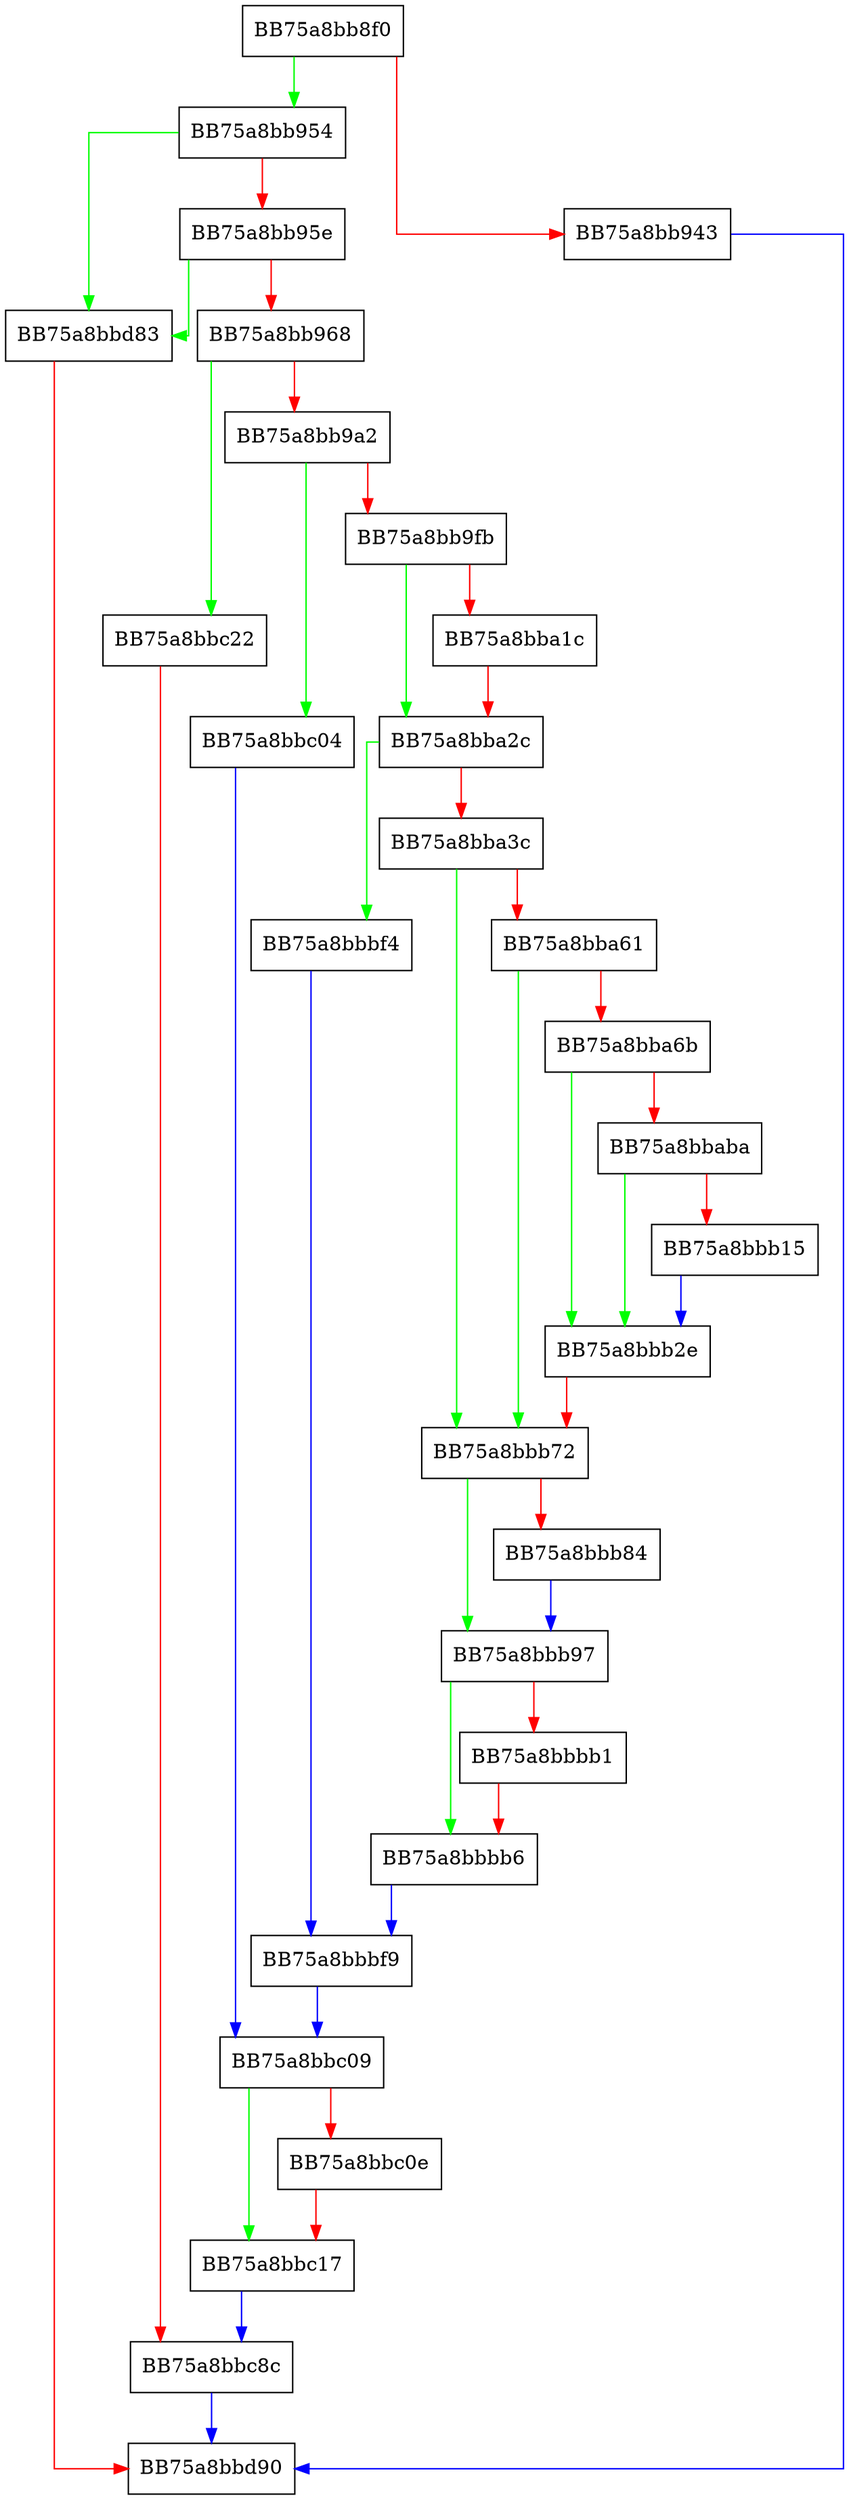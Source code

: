 digraph set_configuration {
  node [shape="box"];
  graph [splines=ortho];
  BB75a8bb8f0 -> BB75a8bb954 [color="green"];
  BB75a8bb8f0 -> BB75a8bb943 [color="red"];
  BB75a8bb943 -> BB75a8bbd90 [color="blue"];
  BB75a8bb954 -> BB75a8bbd83 [color="green"];
  BB75a8bb954 -> BB75a8bb95e [color="red"];
  BB75a8bb95e -> BB75a8bbd83 [color="green"];
  BB75a8bb95e -> BB75a8bb968 [color="red"];
  BB75a8bb968 -> BB75a8bbc22 [color="green"];
  BB75a8bb968 -> BB75a8bb9a2 [color="red"];
  BB75a8bb9a2 -> BB75a8bbc04 [color="green"];
  BB75a8bb9a2 -> BB75a8bb9fb [color="red"];
  BB75a8bb9fb -> BB75a8bba2c [color="green"];
  BB75a8bb9fb -> BB75a8bba1c [color="red"];
  BB75a8bba1c -> BB75a8bba2c [color="red"];
  BB75a8bba2c -> BB75a8bbbf4 [color="green"];
  BB75a8bba2c -> BB75a8bba3c [color="red"];
  BB75a8bba3c -> BB75a8bbb72 [color="green"];
  BB75a8bba3c -> BB75a8bba61 [color="red"];
  BB75a8bba61 -> BB75a8bbb72 [color="green"];
  BB75a8bba61 -> BB75a8bba6b [color="red"];
  BB75a8bba6b -> BB75a8bbb2e [color="green"];
  BB75a8bba6b -> BB75a8bbaba [color="red"];
  BB75a8bbaba -> BB75a8bbb2e [color="green"];
  BB75a8bbaba -> BB75a8bbb15 [color="red"];
  BB75a8bbb15 -> BB75a8bbb2e [color="blue"];
  BB75a8bbb2e -> BB75a8bbb72 [color="red"];
  BB75a8bbb72 -> BB75a8bbb97 [color="green"];
  BB75a8bbb72 -> BB75a8bbb84 [color="red"];
  BB75a8bbb84 -> BB75a8bbb97 [color="blue"];
  BB75a8bbb97 -> BB75a8bbbb6 [color="green"];
  BB75a8bbb97 -> BB75a8bbbb1 [color="red"];
  BB75a8bbbb1 -> BB75a8bbbb6 [color="red"];
  BB75a8bbbb6 -> BB75a8bbbf9 [color="blue"];
  BB75a8bbbf4 -> BB75a8bbbf9 [color="blue"];
  BB75a8bbbf9 -> BB75a8bbc09 [color="blue"];
  BB75a8bbc04 -> BB75a8bbc09 [color="blue"];
  BB75a8bbc09 -> BB75a8bbc17 [color="green"];
  BB75a8bbc09 -> BB75a8bbc0e [color="red"];
  BB75a8bbc0e -> BB75a8bbc17 [color="red"];
  BB75a8bbc17 -> BB75a8bbc8c [color="blue"];
  BB75a8bbc22 -> BB75a8bbc8c [color="red"];
  BB75a8bbc8c -> BB75a8bbd90 [color="blue"];
  BB75a8bbd83 -> BB75a8bbd90 [color="red"];
}